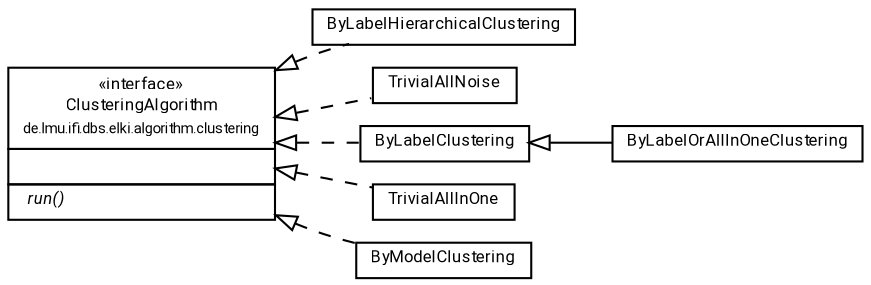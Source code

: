 #!/usr/local/bin/dot
#
# Class diagram 
# Generated by UMLGraph version R5_7_2-60-g0e99a6 (http://www.spinellis.gr/umlgraph/)
#

digraph G {
	graph [fontnames="svg"]
	edge [fontname="Roboto",fontsize=7,labelfontname="Roboto",labelfontsize=7,color="black"];
	node [fontname="Roboto",fontcolor="black",fontsize=8,shape=plaintext,margin=0,width=0,height=0];
	nodesep=0.15;
	ranksep=0.25;
	rankdir=LR;
	// de.lmu.ifi.dbs.elki.algorithm.clustering.trivial.ByLabelHierarchicalClustering
	c285415 [label=<<table title="de.lmu.ifi.dbs.elki.algorithm.clustering.trivial.ByLabelHierarchicalClustering" border="0" cellborder="1" cellspacing="0" cellpadding="2" href="ByLabelHierarchicalClustering.html" target="_parent">
		<tr><td><table border="0" cellspacing="0" cellpadding="1">
		<tr><td align="center" balign="center"> <font face="Roboto">ByLabelHierarchicalClustering</font> </td></tr>
		</table></td></tr>
		</table>>, URL="ByLabelHierarchicalClustering.html"];
	// de.lmu.ifi.dbs.elki.algorithm.clustering.trivial.TrivialAllNoise
	c285416 [label=<<table title="de.lmu.ifi.dbs.elki.algorithm.clustering.trivial.TrivialAllNoise" border="0" cellborder="1" cellspacing="0" cellpadding="2" href="TrivialAllNoise.html" target="_parent">
		<tr><td><table border="0" cellspacing="0" cellpadding="1">
		<tr><td align="center" balign="center"> <font face="Roboto">TrivialAllNoise</font> </td></tr>
		</table></td></tr>
		</table>>, URL="TrivialAllNoise.html"];
	// de.lmu.ifi.dbs.elki.algorithm.clustering.trivial.ByLabelClustering
	c285417 [label=<<table title="de.lmu.ifi.dbs.elki.algorithm.clustering.trivial.ByLabelClustering" border="0" cellborder="1" cellspacing="0" cellpadding="2" href="ByLabelClustering.html" target="_parent">
		<tr><td><table border="0" cellspacing="0" cellpadding="1">
		<tr><td align="center" balign="center"> <font face="Roboto">ByLabelClustering</font> </td></tr>
		</table></td></tr>
		</table>>, URL="ByLabelClustering.html"];
	// de.lmu.ifi.dbs.elki.algorithm.clustering.trivial.ByLabelOrAllInOneClustering
	c285419 [label=<<table title="de.lmu.ifi.dbs.elki.algorithm.clustering.trivial.ByLabelOrAllInOneClustering" border="0" cellborder="1" cellspacing="0" cellpadding="2" href="ByLabelOrAllInOneClustering.html" target="_parent">
		<tr><td><table border="0" cellspacing="0" cellpadding="1">
		<tr><td align="center" balign="center"> <font face="Roboto">ByLabelOrAllInOneClustering</font> </td></tr>
		</table></td></tr>
		</table>>, URL="ByLabelOrAllInOneClustering.html"];
	// de.lmu.ifi.dbs.elki.algorithm.clustering.trivial.TrivialAllInOne
	c285420 [label=<<table title="de.lmu.ifi.dbs.elki.algorithm.clustering.trivial.TrivialAllInOne" border="0" cellborder="1" cellspacing="0" cellpadding="2" href="TrivialAllInOne.html" target="_parent">
		<tr><td><table border="0" cellspacing="0" cellpadding="1">
		<tr><td align="center" balign="center"> <font face="Roboto">TrivialAllInOne</font> </td></tr>
		</table></td></tr>
		</table>>, URL="TrivialAllInOne.html"];
	// de.lmu.ifi.dbs.elki.algorithm.clustering.ClusteringAlgorithm<C extends de.lmu.ifi.dbs.elki.data.Clustering<? extends de.lmu.ifi.dbs.elki.data.model.Model>>
	c285433 [label=<<table title="de.lmu.ifi.dbs.elki.algorithm.clustering.ClusteringAlgorithm" border="0" cellborder="1" cellspacing="0" cellpadding="2" href="../ClusteringAlgorithm.html" target="_parent">
		<tr><td><table border="0" cellspacing="0" cellpadding="1">
		<tr><td align="center" balign="center"> &#171;interface&#187; </td></tr>
		<tr><td align="center" balign="center"> <font face="Roboto">ClusteringAlgorithm</font> </td></tr>
		<tr><td align="center" balign="center"> <font face="Roboto" point-size="7.0">de.lmu.ifi.dbs.elki.algorithm.clustering</font> </td></tr>
		</table></td></tr>
		<tr><td><table border="0" cellspacing="0" cellpadding="1">
		<tr><td align="left" balign="left">  </td></tr>
		</table></td></tr>
		<tr><td><table border="0" cellspacing="0" cellpadding="1">
		<tr><td align="left" balign="left"> <i> run()</i> </td></tr>
		</table></td></tr>
		</table>>, URL="../ClusteringAlgorithm.html"];
	// de.lmu.ifi.dbs.elki.algorithm.clustering.trivial.ByModelClustering
	c286689 [label=<<table title="de.lmu.ifi.dbs.elki.algorithm.clustering.trivial.ByModelClustering" border="0" cellborder="1" cellspacing="0" cellpadding="2" href="ByModelClustering.html" target="_parent">
		<tr><td><table border="0" cellspacing="0" cellpadding="1">
		<tr><td align="center" balign="center"> <font face="Roboto">ByModelClustering</font> </td></tr>
		</table></td></tr>
		</table>>, URL="ByModelClustering.html"];
	// de.lmu.ifi.dbs.elki.algorithm.clustering.trivial.ByLabelHierarchicalClustering implements de.lmu.ifi.dbs.elki.algorithm.clustering.ClusteringAlgorithm<C extends de.lmu.ifi.dbs.elki.data.Clustering<? extends de.lmu.ifi.dbs.elki.data.model.Model>>
	c285433 -> c285415 [arrowtail=empty,style=dashed,dir=back,weight=9];
	// de.lmu.ifi.dbs.elki.algorithm.clustering.trivial.TrivialAllNoise implements de.lmu.ifi.dbs.elki.algorithm.clustering.ClusteringAlgorithm<C extends de.lmu.ifi.dbs.elki.data.Clustering<? extends de.lmu.ifi.dbs.elki.data.model.Model>>
	c285433 -> c285416 [arrowtail=empty,style=dashed,dir=back,weight=9];
	// de.lmu.ifi.dbs.elki.algorithm.clustering.trivial.ByLabelClustering implements de.lmu.ifi.dbs.elki.algorithm.clustering.ClusteringAlgorithm<C extends de.lmu.ifi.dbs.elki.data.Clustering<? extends de.lmu.ifi.dbs.elki.data.model.Model>>
	c285433 -> c285417 [arrowtail=empty,style=dashed,dir=back,weight=9];
	// de.lmu.ifi.dbs.elki.algorithm.clustering.trivial.ByLabelOrAllInOneClustering extends de.lmu.ifi.dbs.elki.algorithm.clustering.trivial.ByLabelClustering
	c285417 -> c285419 [arrowtail=empty,dir=back,weight=10];
	// de.lmu.ifi.dbs.elki.algorithm.clustering.trivial.TrivialAllInOne implements de.lmu.ifi.dbs.elki.algorithm.clustering.ClusteringAlgorithm<C extends de.lmu.ifi.dbs.elki.data.Clustering<? extends de.lmu.ifi.dbs.elki.data.model.Model>>
	c285433 -> c285420 [arrowtail=empty,style=dashed,dir=back,weight=9];
	// de.lmu.ifi.dbs.elki.algorithm.clustering.trivial.ByModelClustering implements de.lmu.ifi.dbs.elki.algorithm.clustering.ClusteringAlgorithm<C extends de.lmu.ifi.dbs.elki.data.Clustering<? extends de.lmu.ifi.dbs.elki.data.model.Model>>
	c285433 -> c286689 [arrowtail=empty,style=dashed,dir=back,weight=9];
}

